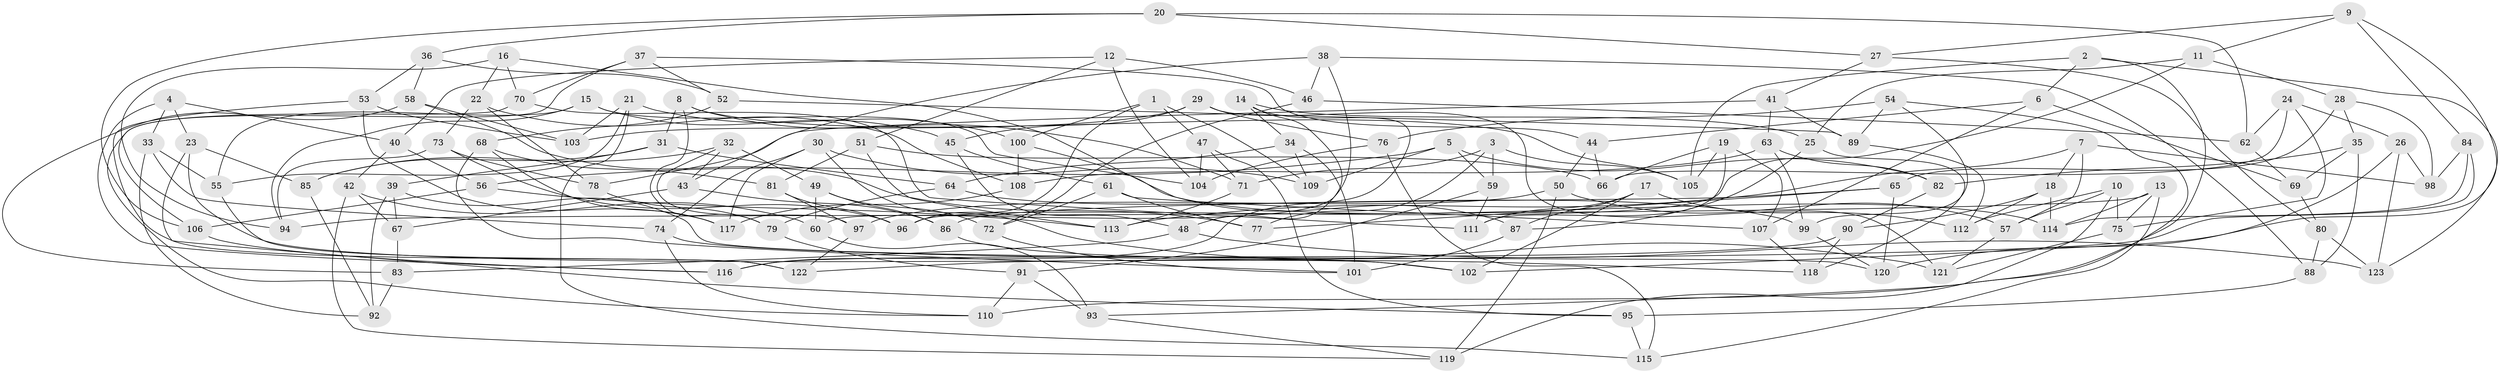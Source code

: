 // coarse degree distribution, {4: 0.4918032786885246, 10: 0.08196721311475409, 6: 0.21311475409836064, 12: 0.03278688524590164, 7: 0.01639344262295082, 11: 0.01639344262295082, 8: 0.08196721311475409, 5: 0.04918032786885246, 9: 0.01639344262295082}
// Generated by graph-tools (version 1.1) at 2025/20/03/04/25 18:20:34]
// undirected, 123 vertices, 246 edges
graph export_dot {
graph [start="1"]
  node [color=gray90,style=filled];
  1;
  2;
  3;
  4;
  5;
  6;
  7;
  8;
  9;
  10;
  11;
  12;
  13;
  14;
  15;
  16;
  17;
  18;
  19;
  20;
  21;
  22;
  23;
  24;
  25;
  26;
  27;
  28;
  29;
  30;
  31;
  32;
  33;
  34;
  35;
  36;
  37;
  38;
  39;
  40;
  41;
  42;
  43;
  44;
  45;
  46;
  47;
  48;
  49;
  50;
  51;
  52;
  53;
  54;
  55;
  56;
  57;
  58;
  59;
  60;
  61;
  62;
  63;
  64;
  65;
  66;
  67;
  68;
  69;
  70;
  71;
  72;
  73;
  74;
  75;
  76;
  77;
  78;
  79;
  80;
  81;
  82;
  83;
  84;
  85;
  86;
  87;
  88;
  89;
  90;
  91;
  92;
  93;
  94;
  95;
  96;
  97;
  98;
  99;
  100;
  101;
  102;
  103;
  104;
  105;
  106;
  107;
  108;
  109;
  110;
  111;
  112;
  113;
  114;
  115;
  116;
  117;
  118;
  119;
  120;
  121;
  122;
  123;
  1 -- 96;
  1 -- 100;
  1 -- 109;
  1 -- 47;
  2 -- 123;
  2 -- 105;
  2 -- 6;
  2 -- 110;
  3 -- 77;
  3 -- 71;
  3 -- 59;
  3 -- 105;
  4 -- 23;
  4 -- 33;
  4 -- 116;
  4 -- 40;
  5 -- 56;
  5 -- 82;
  5 -- 59;
  5 -- 109;
  6 -- 107;
  6 -- 69;
  6 -- 44;
  7 -- 98;
  7 -- 57;
  7 -- 113;
  7 -- 18;
  8 -- 79;
  8 -- 105;
  8 -- 71;
  8 -- 31;
  9 -- 102;
  9 -- 11;
  9 -- 84;
  9 -- 27;
  10 -- 57;
  10 -- 112;
  10 -- 75;
  10 -- 119;
  11 -- 28;
  11 -- 96;
  11 -- 25;
  12 -- 40;
  12 -- 46;
  12 -- 51;
  12 -- 104;
  13 -- 115;
  13 -- 94;
  13 -- 75;
  13 -- 114;
  14 -- 34;
  14 -- 25;
  14 -- 48;
  14 -- 116;
  15 -- 45;
  15 -- 55;
  15 -- 104;
  15 -- 94;
  16 -- 22;
  16 -- 87;
  16 -- 70;
  16 -- 94;
  17 -- 112;
  17 -- 87;
  17 -- 111;
  17 -- 102;
  18 -- 114;
  18 -- 112;
  18 -- 90;
  19 -- 105;
  19 -- 66;
  19 -- 107;
  19 -- 111;
  20 -- 27;
  20 -- 62;
  20 -- 36;
  20 -- 106;
  21 -- 115;
  21 -- 100;
  21 -- 103;
  21 -- 55;
  22 -- 78;
  22 -- 73;
  22 -- 108;
  23 -- 95;
  23 -- 102;
  23 -- 85;
  24 -- 26;
  24 -- 66;
  24 -- 62;
  24 -- 75;
  25 -- 118;
  25 -- 87;
  26 -- 98;
  26 -- 123;
  26 -- 120;
  27 -- 80;
  27 -- 41;
  28 -- 65;
  28 -- 35;
  28 -- 98;
  29 -- 45;
  29 -- 103;
  29 -- 121;
  29 -- 76;
  30 -- 117;
  30 -- 74;
  30 -- 109;
  30 -- 121;
  31 -- 64;
  31 -- 85;
  31 -- 39;
  32 -- 43;
  32 -- 97;
  32 -- 85;
  32 -- 49;
  33 -- 74;
  33 -- 55;
  33 -- 92;
  34 -- 109;
  34 -- 101;
  34 -- 64;
  35 -- 69;
  35 -- 82;
  35 -- 88;
  36 -- 52;
  36 -- 53;
  36 -- 58;
  37 -- 70;
  37 -- 44;
  37 -- 52;
  37 -- 110;
  38 -- 88;
  38 -- 60;
  38 -- 46;
  38 -- 43;
  39 -- 120;
  39 -- 92;
  39 -- 67;
  40 -- 56;
  40 -- 42;
  41 -- 63;
  41 -- 78;
  41 -- 89;
  42 -- 119;
  42 -- 67;
  42 -- 60;
  43 -- 86;
  43 -- 67;
  44 -- 50;
  44 -- 66;
  45 -- 48;
  45 -- 61;
  46 -- 72;
  46 -- 62;
  47 -- 104;
  47 -- 71;
  47 -- 95;
  48 -- 83;
  48 -- 123;
  49 -- 60;
  49 -- 72;
  49 -- 86;
  50 -- 119;
  50 -- 57;
  50 -- 97;
  51 -- 113;
  51 -- 81;
  51 -- 66;
  52 -- 68;
  52 -- 89;
  53 -- 122;
  53 -- 117;
  53 -- 103;
  54 -- 99;
  54 -- 93;
  54 -- 89;
  54 -- 76;
  55 -- 122;
  56 -- 106;
  56 -- 113;
  57 -- 121;
  58 -- 77;
  58 -- 103;
  58 -- 83;
  59 -- 111;
  59 -- 91;
  60 -- 93;
  61 -- 72;
  61 -- 107;
  61 -- 77;
  62 -- 69;
  63 -- 108;
  63 -- 99;
  63 -- 82;
  64 -- 79;
  64 -- 99;
  65 -- 77;
  65 -- 120;
  65 -- 86;
  67 -- 83;
  68 -- 81;
  68 -- 117;
  68 -- 101;
  69 -- 80;
  70 -- 106;
  70 -- 111;
  71 -- 113;
  72 -- 101;
  73 -- 94;
  73 -- 96;
  73 -- 78;
  74 -- 110;
  74 -- 118;
  75 -- 121;
  76 -- 115;
  76 -- 104;
  78 -- 79;
  79 -- 91;
  80 -- 123;
  80 -- 88;
  81 -- 97;
  81 -- 96;
  82 -- 90;
  83 -- 92;
  84 -- 122;
  84 -- 114;
  84 -- 98;
  85 -- 92;
  86 -- 102;
  87 -- 101;
  88 -- 95;
  89 -- 112;
  90 -- 118;
  90 -- 116;
  91 -- 110;
  91 -- 93;
  93 -- 119;
  95 -- 115;
  97 -- 122;
  99 -- 120;
  100 -- 114;
  100 -- 108;
  106 -- 116;
  107 -- 118;
  108 -- 117;
}
